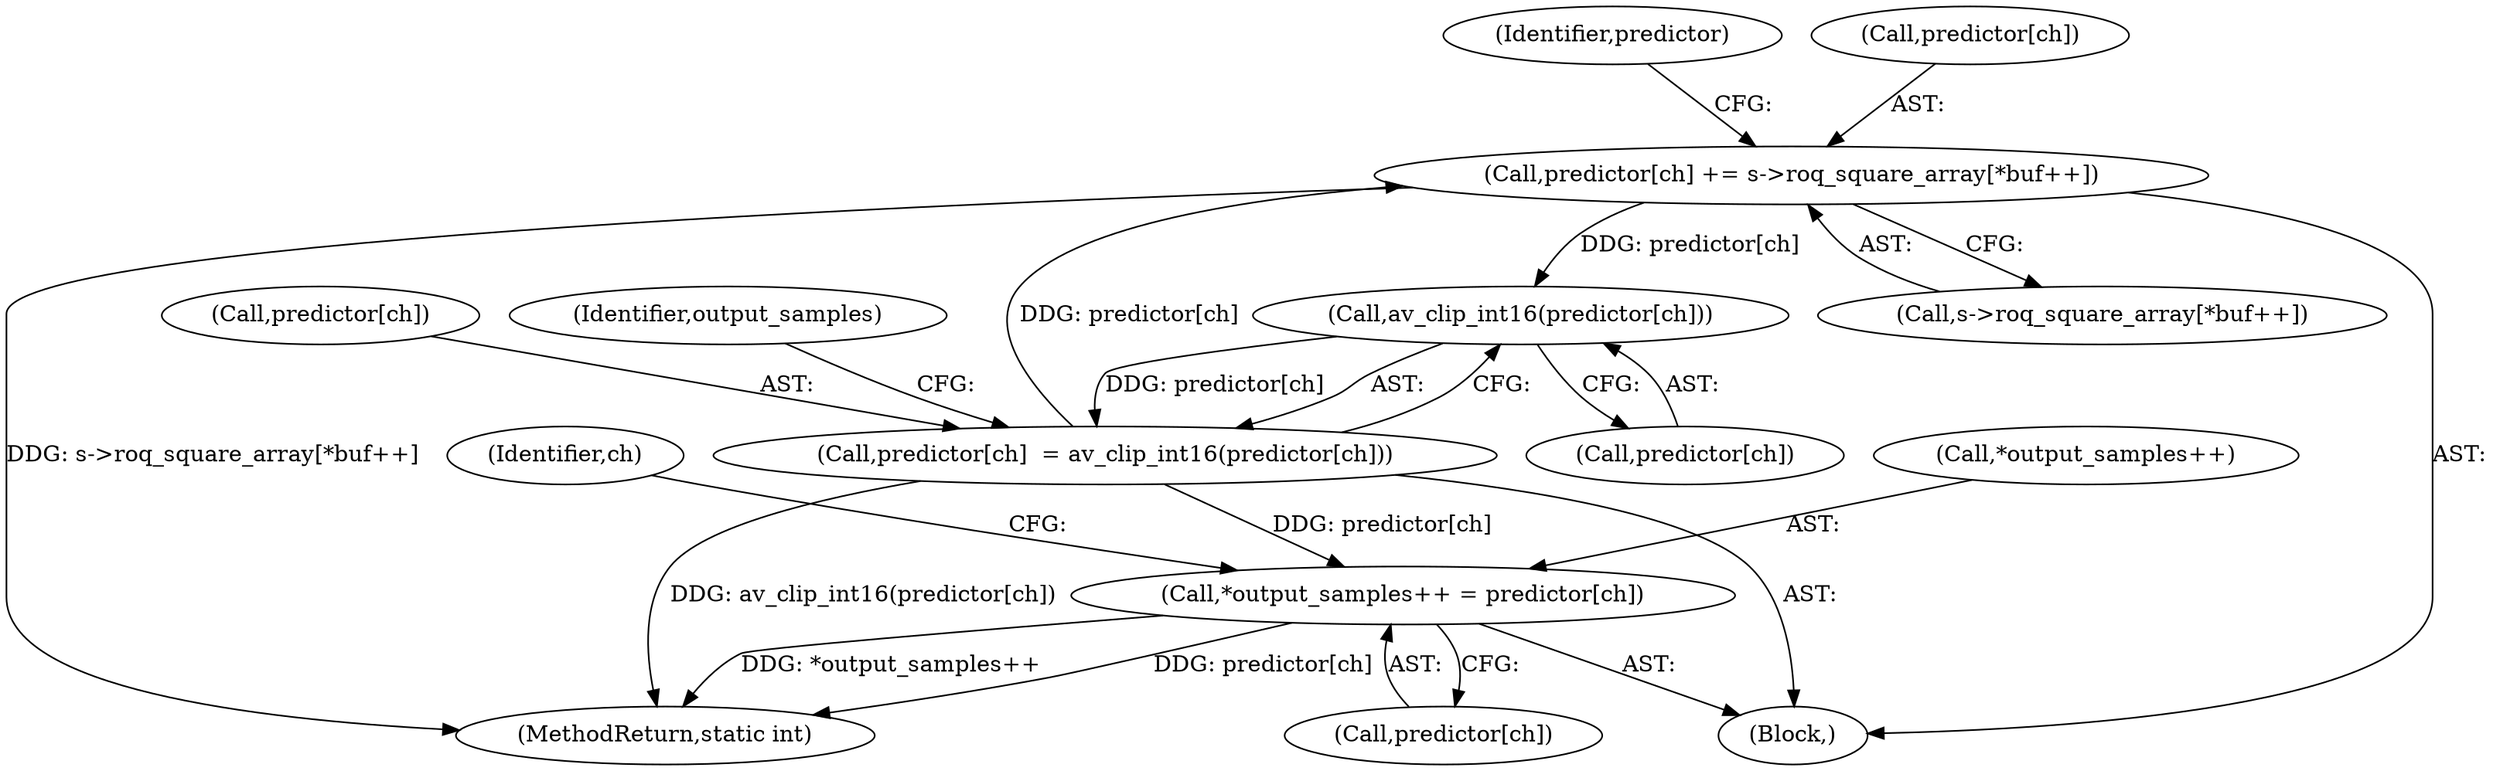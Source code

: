 digraph "0_libav_ce7aee9b733134649a6ce2fa743e51733f33e67e@array" {
"1000309" [label="(Call,predictor[ch] += s->roq_square_array[*buf++])"];
"1000320" [label="(Call,predictor[ch]  = av_clip_int16(predictor[ch]))"];
"1000324" [label="(Call,av_clip_int16(predictor[ch]))"];
"1000309" [label="(Call,predictor[ch] += s->roq_square_array[*buf++])"];
"1000328" [label="(Call,*output_samples++ = predictor[ch])"];
"1000322" [label="(Identifier,predictor)"];
"1000320" [label="(Call,predictor[ch]  = av_clip_int16(predictor[ch]))"];
"1000324" [label="(Call,av_clip_int16(predictor[ch]))"];
"1000321" [label="(Call,predictor[ch])"];
"1000325" [label="(Call,predictor[ch])"];
"1000329" [label="(Call,*output_samples++)"];
"1000331" [label="(Identifier,output_samples)"];
"1000328" [label="(Call,*output_samples++ = predictor[ch])"];
"1000690" [label="(MethodReturn,static int)"];
"1000308" [label="(Block,)"];
"1000309" [label="(Call,predictor[ch] += s->roq_square_array[*buf++])"];
"1000310" [label="(Call,predictor[ch])"];
"1000313" [label="(Call,s->roq_square_array[*buf++])"];
"1000332" [label="(Call,predictor[ch])"];
"1000336" [label="(Identifier,ch)"];
"1000309" -> "1000308"  [label="AST: "];
"1000309" -> "1000313"  [label="CFG: "];
"1000310" -> "1000309"  [label="AST: "];
"1000313" -> "1000309"  [label="AST: "];
"1000322" -> "1000309"  [label="CFG: "];
"1000309" -> "1000690"  [label="DDG: s->roq_square_array[*buf++]"];
"1000320" -> "1000309"  [label="DDG: predictor[ch]"];
"1000309" -> "1000324"  [label="DDG: predictor[ch]"];
"1000320" -> "1000308"  [label="AST: "];
"1000320" -> "1000324"  [label="CFG: "];
"1000321" -> "1000320"  [label="AST: "];
"1000324" -> "1000320"  [label="AST: "];
"1000331" -> "1000320"  [label="CFG: "];
"1000320" -> "1000690"  [label="DDG: av_clip_int16(predictor[ch])"];
"1000324" -> "1000320"  [label="DDG: predictor[ch]"];
"1000320" -> "1000328"  [label="DDG: predictor[ch]"];
"1000324" -> "1000325"  [label="CFG: "];
"1000325" -> "1000324"  [label="AST: "];
"1000328" -> "1000308"  [label="AST: "];
"1000328" -> "1000332"  [label="CFG: "];
"1000329" -> "1000328"  [label="AST: "];
"1000332" -> "1000328"  [label="AST: "];
"1000336" -> "1000328"  [label="CFG: "];
"1000328" -> "1000690"  [label="DDG: predictor[ch]"];
"1000328" -> "1000690"  [label="DDG: *output_samples++"];
}
